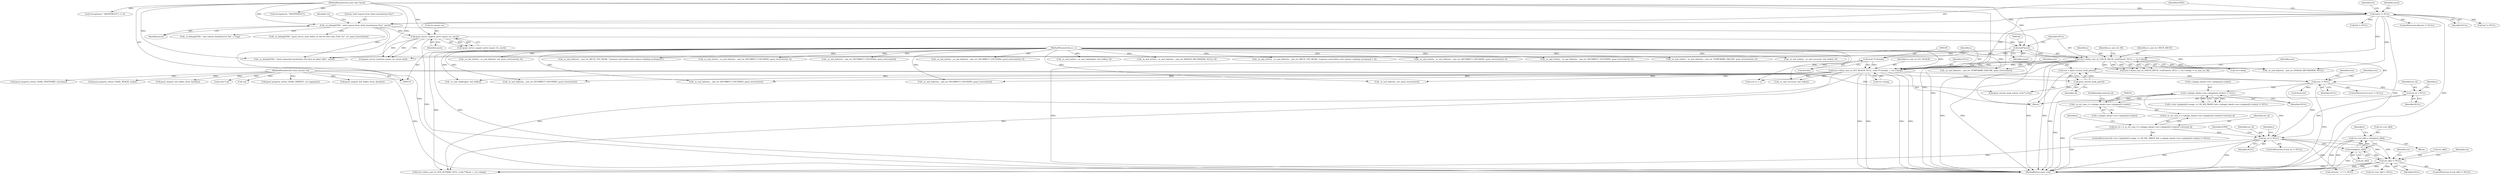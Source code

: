 digraph "0_jabberd2_8416ae54ecefa670534f27a31db71d048b9c7f16_0@array" {
"1000389" [label="(Call,ctx->ext_id[i] = strdup(ext_id[i]))"];
"1000395" [label="(Call,strdup(ext_id[i]))"];
"1000369" [label="(Call,ext_id != NULL)"];
"1000305" [label="(Call,ext_id = NULL)"];
"1000250" [label="(Call,sctx != NULL)"];
"1000245" [label="(Call,sctx = gsasl_session_hook_get(sd))"];
"1000247" [label="(Call,gsasl_session_hook_get(sd))"];
"1000122" [label="(MethodParameterIn,Gsasl_session *sd)"];
"1000234" [label="(Call,(ctx->cb)(sx_sasl_cb_GET_REALM, NULL, (void **) &realm, s, ctx->cbarg))"];
"1000181" [label="(Call,(ctx->cb)(sx_sasl_cb_CHECK_MECH, (void*)mech, NULL, s, ctx->cbarg))"];
"1000183" [label="(Call,(void*)mech)"];
"1000175" [label="(Call,gsasl_server_support_p(ctx->gsasl_ctx, mech))"];
"1000168" [label="(Call,_sx_debug(ZONE, \"auth request from client (mechanism=%s)\", mech))"];
"1000164" [label="(Call,mech != NULL)"];
"1000123" [label="(MethodParameterIn,const char *mech)"];
"1000120" [label="(MethodParameterIn,sx_t s)"];
"1000237" [label="(Call,(void **) &realm)"];
"1000349" [label="(Call,ext_id = ((_sx_ssl_conn_t) s->plugin_data[s->env->plugins[i]->index])->external_id)"];
"1000334" [label="(Call,s->plugin_data[s->env->plugins[i]->index] != NULL)"];
"1000352" [label="(Call,(_sx_ssl_conn_t) s->plugin_data[s->env->plugins[i]->index])"];
"1000383" [label="(Call,ext_id[i] != NULL)"];
"1000175" [label="(Call,gsasl_server_support_p(ctx->gsasl_ctx, mech))"];
"1000188" [label="(Call,ctx->cbarg)"];
"1000249" [label="(ControlStructure,if (sctx != NULL))"];
"1000390" [label="(Call,ctx->ext_id[i])"];
"1000349" [label="(Call,ext_id = ((_sx_ssl_conn_t) s->plugin_data[s->env->plugins[i]->index])->external_id)"];
"1000166" [label="(Identifier,NULL)"];
"1000735" [label="(Call,_sx_sasl_failure(s, _sasl_err_INCORRECT_ENCODING, gsasl_strerror(ret)))"];
"1000410" [label="(Identifier,ZONE)"];
"1000183" [label="(Call,(void*)mech)"];
"1000626" [label="(Call,_sx_nad_write(s, _sx_sasl_success(s, buf, buflen), 0))"];
"1000248" [label="(Identifier,sd)"];
"1000577" [label="(Call,buf != NULL)"];
"1000388" [label="(Block,)"];
"1000404" [label="(Identifier,ctx)"];
"1000247" [label="(Call,gsasl_session_hook_get(sd))"];
"1000797" [label="(Call,_sx_nad_write(s, _sx_sasl_failure(s, out, gsasl_strerror(ret)), 0))"];
"1000354" [label="(Call,s->plugin_data[s->env->plugins[i]->index])"];
"1000590" [label="(Call,gsasl_step(sd, buf, buflen, &out, &outlen))"];
"1000423" [label="(Call,(void *) sd)"];
"1000310" [label="(Identifier,i)"];
"1000250" [label="(Call,sctx != NULL)"];
"1000718" [label="(Call,_sx_sasl_challenge(s, buf, buflen))"];
"1000169" [label="(Identifier,ZONE)"];
"1000433" [label="(Call,(ctx->cb)(sx_sasl_cb_GEN_AUTHZID, NULL, (void **)&out, s, ctx->cbarg))"];
"1000351" [label="(Call,((_sx_ssl_conn_t) s->plugin_data[s->env->plugins[i]->index])->external_id)"];
"1000253" [label="(Call,free(sctx))"];
"1000561" [label="(Call,!sd)"];
"1000599" [label="(Call,buf != NULL)"];
"1000335" [label="(Call,s->plugin_data[s->env->plugins[i]->index])"];
"1000167" [label="(Block,)"];
"1000805" [label="(MethodReturn,static void)"];
"1000176" [label="(Call,ctx->gsasl_ctx)"];
"1000383" [label="(Call,ext_id[i] != NULL)"];
"1000305" [label="(Call,ext_id = NULL)"];
"1000182" [label="(Identifier,sx_sasl_cb_CHECK_MECH)"];
"1000532" [label="(Identifier,ret)"];
"1000370" [label="(Identifier,ext_id)"];
"1000187" [label="(Identifier,s)"];
"1000278" [label="(Call,gsasl_property_set(sd, GSASL_SERVICE, ctx->appname))"];
"1000120" [label="(MethodParameterIn,sx_t s)"];
"1000306" [label="(Identifier,ext_id)"];
"1000427" [label="(Call,strcmp(mech, \"ANONYMOUS\") == 0)"];
"1000521" [label="(Call,gsasl_step(sd, buf, buflen, &out, &outlen))"];
"1000251" [label="(Identifier,sctx)"];
"1000799" [label="(Call,_sx_sasl_failure(s, out, gsasl_strerror(ret)))"];
"1000307" [label="(Identifier,NULL)"];
"1000382" [label="(ControlStructure,if (ext_id[i] != NULL))"];
"1000389" [label="(Call,ctx->ext_id[i] = strdup(ext_id[i]))"];
"1000254" [label="(Identifier,sctx)"];
"1000242" [label="(Call,ctx->cbarg)"];
"1000409" [label="(Call,_sx_debug(ZONE, \"sasl context initialised for %d\", s->tag))"];
"1000334" [label="(Call,s->plugin_data[s->env->plugins[i]->index] != NULL)"];
"1000122" [label="(MethodParameterIn,Gsasl_session *sd)"];
"1000571" [label="(Call,_sx_sasl_failure(s, _sasl_err_MECH_TOO_WEAK, \"response send before auth request enabling mechanism\"))"];
"1000348" [label="(Identifier,NULL)"];
"1000207" [label="(Call,gsasl_server_start(ctx->gsasl_ctx, mech, &sd))"];
"1000301" [label="(Call,gsasl_property_set(sd, GSASL_HOSTNAME, hostname))"];
"1000628" [label="(Call,_sx_sasl_success(s, buf, buflen))"];
"1000733" [label="(Call,_sx_nad_write(s, _sx_sasl_failure(s, _sasl_err_INCORRECT_ENCODING, gsasl_strerror(ret)), 0))"];
"1000368" [label="(ControlStructure,if (ext_id != NULL))"];
"1000252" [label="(Identifier,NULL)"];
"1000165" [label="(Identifier,mech)"];
"1000236" [label="(Identifier,NULL)"];
"1000123" [label="(MethodParameterIn,const char *mech)"];
"1000367" [label="(FieldIdentifier,external_id)"];
"1000164" [label="(Call,mech != NULL)"];
"1000239" [label="(Call,&realm)"];
"1000235" [label="(Identifier,sx_sasl_cb_GET_REALM)"];
"1000174" [label="(Call,!gsasl_server_support_p(ctx->gsasl_ctx, mech))"];
"1000553" [label="(Call,_sx_sasl_failure(s, _sasl_err_INCORRECT_ENCODING, gsasl_strerror(ret)))"];
"1000375" [label="(Identifier,i)"];
"1000171" [label="(Identifier,mech)"];
"1000237" [label="(Call,(void **) &realm)"];
"1000369" [label="(Call,ext_id != NULL)"];
"1000219" [label="(Call,_sx_debug(ZONE, \"gsasl_server_start failed, no sasl for this conn; (%d): %s\", ret, gsasl_strerror(ret)))"];
"1000163" [label="(ControlStructure,if(mech != NULL))"];
"1000504" [label="(Call,_sx_nad_write(s, _sx_sasl_failure(s, _sasl_err_INCORRECT_ENCODING, gsasl_strerror(ret)), 0))"];
"1000401" [label="(Call,ctx->ext_id[i] = NULL)"];
"1000506" [label="(Call,_sx_sasl_failure(s, _sasl_err_INCORRECT_ENCODING, gsasl_strerror(ret)))"];
"1000387" [label="(Identifier,NULL)"];
"1000392" [label="(Identifier,ctx)"];
"1000256" [label="(Identifier,sctx)"];
"1000384" [label="(Call,ext_id[i])"];
"1000177" [label="(Identifier,ctx)"];
"1000241" [label="(Identifier,s)"];
"1000673" [label="(Call,_sx_sasl_failure(s, _sasl_err_INCORRECT_ENCODING, gsasl_strerror(ret)))"];
"1000321" [label="(ControlStructure,if(s->env->plugins[i]->magic == SX_SSL_MAGIC && s->plugin_data[s->env->plugins[i]->index] != NULL))"];
"1000322" [label="(Call,s->env->plugins[i]->magic == SX_SSL_MAGIC && s->plugin_data[s->env->plugins[i]->index] != NULL)"];
"1000234" [label="(Call,(ctx->cb)(sx_sasl_cb_GET_REALM, NULL, (void **) &realm, s, ctx->cbarg))"];
"1000284" [label="(Call,gsasl_property_set(sd, GSASL_REALM, realm))"];
"1000191" [label="(Identifier,sx_sasl_ret_OK)"];
"1000168" [label="(Call,_sx_debug(ZONE, \"auth request from client (mechanism=%s)\", mech))"];
"1000193" [label="(Call,_sx_debug(ZONE, \"client requested mechanism (%s) that we didn't offer\", mech))"];
"1000185" [label="(Identifier,mech)"];
"1000179" [label="(Identifier,mech)"];
"1000716" [label="(Call,_sx_nad_write(s, _sx_sasl_challenge(s, buf, buflen), 0))"];
"1000263" [label="(Call,sctx->s = s)"];
"1000381" [label="(Identifier,i)"];
"1000245" [label="(Call,sctx = gsasl_session_hook_get(sd))"];
"1000197" [label="(Call,_sx_nad_write(s, _sx_sasl_failure(s, _sasl_err_INVALID_MECHANISM, NULL), 0))"];
"1000180" [label="(Call,(ctx->cb)(sx_sasl_cb_CHECK_MECH, (void*)mech, NULL, s, ctx->cbarg) != sx_sasl_ret_OK)"];
"1000396" [label="(Call,ext_id[i])"];
"1000170" [label="(Literal,\"auth request from client (mechanism=%s)\")"];
"1000428" [label="(Call,strcmp(mech, \"ANONYMOUS\"))"];
"1000455" [label="(Call,strstr(in, \"<\") != NULL)"];
"1000181" [label="(Call,(ctx->cb)(sx_sasl_cb_CHECK_MECH, (void*)mech, NULL, s, ctx->cbarg))"];
"1000569" [label="(Call,_sx_nad_write(s, _sx_sasl_failure(s, _sasl_err_MECH_TOO_WEAK, \"response send before auth request enabling mechanism\"), 0))"];
"1000273" [label="(Call,gsasl_session_hook_set(sd, (void *) sctx))"];
"1000371" [label="(Identifier,NULL)"];
"1000186" [label="(Identifier,NULL)"];
"1000350" [label="(Identifier,ext_id)"];
"1000199" [label="(Call,_sx_sasl_failure(s, _sasl_err_INVALID_MECHANISM, NULL))"];
"1000395" [label="(Call,strdup(ext_id[i]))"];
"1000671" [label="(Call,_sx_nad_write(s, _sx_sasl_failure(s, _sasl_err_INCORRECT_ENCODING, gsasl_strerror(ret)), 0))"];
"1000551" [label="(Call,_sx_nad_write(s, _sx_sasl_failure(s, _sasl_err_INCORRECT_ENCODING, gsasl_strerror(ret)), 0))"];
"1000227" [label="(Call,_sx_sasl_failure(s, _sasl_err_TEMPORARY_FAILURE, gsasl_strerror(ret)))"];
"1000352" [label="(Call,(_sx_ssl_conn_t) s->plugin_data[s->env->plugins[i]->index])"];
"1000225" [label="(Call,_sx_nad_write(s, _sx_sasl_failure(s, _sasl_err_TEMPORARY_FAILURE, gsasl_strerror(ret)), 0))"];
"1000320" [label="(Identifier,i)"];
"1000246" [label="(Identifier,sctx)"];
"1000389" -> "1000388"  [label="AST: "];
"1000389" -> "1000395"  [label="CFG: "];
"1000390" -> "1000389"  [label="AST: "];
"1000395" -> "1000389"  [label="AST: "];
"1000381" -> "1000389"  [label="CFG: "];
"1000389" -> "1000805"  [label="DDG: "];
"1000389" -> "1000805"  [label="DDG: "];
"1000395" -> "1000389"  [label="DDG: "];
"1000395" -> "1000396"  [label="CFG: "];
"1000396" -> "1000395"  [label="AST: "];
"1000395" -> "1000805"  [label="DDG: "];
"1000395" -> "1000383"  [label="DDG: "];
"1000369" -> "1000395"  [label="DDG: "];
"1000383" -> "1000395"  [label="DDG: "];
"1000369" -> "1000368"  [label="AST: "];
"1000369" -> "1000371"  [label="CFG: "];
"1000370" -> "1000369"  [label="AST: "];
"1000371" -> "1000369"  [label="AST: "];
"1000375" -> "1000369"  [label="CFG: "];
"1000410" -> "1000369"  [label="CFG: "];
"1000369" -> "1000805"  [label="DDG: "];
"1000369" -> "1000805"  [label="DDG: "];
"1000305" -> "1000369"  [label="DDG: "];
"1000349" -> "1000369"  [label="DDG: "];
"1000334" -> "1000369"  [label="DDG: "];
"1000250" -> "1000369"  [label="DDG: "];
"1000369" -> "1000383"  [label="DDG: "];
"1000369" -> "1000383"  [label="DDG: "];
"1000369" -> "1000433"  [label="DDG: "];
"1000369" -> "1000455"  [label="DDG: "];
"1000305" -> "1000167"  [label="AST: "];
"1000305" -> "1000307"  [label="CFG: "];
"1000306" -> "1000305"  [label="AST: "];
"1000307" -> "1000305"  [label="AST: "];
"1000310" -> "1000305"  [label="CFG: "];
"1000250" -> "1000305"  [label="DDG: "];
"1000250" -> "1000249"  [label="AST: "];
"1000250" -> "1000252"  [label="CFG: "];
"1000251" -> "1000250"  [label="AST: "];
"1000252" -> "1000250"  [label="AST: "];
"1000254" -> "1000250"  [label="CFG: "];
"1000256" -> "1000250"  [label="CFG: "];
"1000250" -> "1000805"  [label="DDG: "];
"1000245" -> "1000250"  [label="DDG: "];
"1000234" -> "1000250"  [label="DDG: "];
"1000250" -> "1000253"  [label="DDG: "];
"1000250" -> "1000334"  [label="DDG: "];
"1000245" -> "1000167"  [label="AST: "];
"1000245" -> "1000247"  [label="CFG: "];
"1000246" -> "1000245"  [label="AST: "];
"1000247" -> "1000245"  [label="AST: "];
"1000251" -> "1000245"  [label="CFG: "];
"1000245" -> "1000805"  [label="DDG: "];
"1000247" -> "1000245"  [label="DDG: "];
"1000247" -> "1000248"  [label="CFG: "];
"1000248" -> "1000247"  [label="AST: "];
"1000122" -> "1000247"  [label="DDG: "];
"1000247" -> "1000273"  [label="DDG: "];
"1000122" -> "1000119"  [label="AST: "];
"1000122" -> "1000805"  [label="DDG: "];
"1000122" -> "1000273"  [label="DDG: "];
"1000122" -> "1000278"  [label="DDG: "];
"1000122" -> "1000284"  [label="DDG: "];
"1000122" -> "1000301"  [label="DDG: "];
"1000122" -> "1000423"  [label="DDG: "];
"1000122" -> "1000521"  [label="DDG: "];
"1000122" -> "1000561"  [label="DDG: "];
"1000122" -> "1000590"  [label="DDG: "];
"1000234" -> "1000167"  [label="AST: "];
"1000234" -> "1000242"  [label="CFG: "];
"1000235" -> "1000234"  [label="AST: "];
"1000236" -> "1000234"  [label="AST: "];
"1000237" -> "1000234"  [label="AST: "];
"1000241" -> "1000234"  [label="AST: "];
"1000242" -> "1000234"  [label="AST: "];
"1000246" -> "1000234"  [label="CFG: "];
"1000234" -> "1000805"  [label="DDG: "];
"1000234" -> "1000805"  [label="DDG: "];
"1000234" -> "1000805"  [label="DDG: "];
"1000234" -> "1000805"  [label="DDG: "];
"1000181" -> "1000234"  [label="DDG: "];
"1000181" -> "1000234"  [label="DDG: "];
"1000181" -> "1000234"  [label="DDG: "];
"1000164" -> "1000234"  [label="DDG: "];
"1000237" -> "1000234"  [label="DDG: "];
"1000120" -> "1000234"  [label="DDG: "];
"1000234" -> "1000263"  [label="DDG: "];
"1000234" -> "1000433"  [label="DDG: "];
"1000234" -> "1000433"  [label="DDG: "];
"1000234" -> "1000506"  [label="DDG: "];
"1000234" -> "1000628"  [label="DDG: "];
"1000234" -> "1000673"  [label="DDG: "];
"1000234" -> "1000718"  [label="DDG: "];
"1000234" -> "1000735"  [label="DDG: "];
"1000234" -> "1000799"  [label="DDG: "];
"1000181" -> "1000180"  [label="AST: "];
"1000181" -> "1000188"  [label="CFG: "];
"1000182" -> "1000181"  [label="AST: "];
"1000183" -> "1000181"  [label="AST: "];
"1000186" -> "1000181"  [label="AST: "];
"1000187" -> "1000181"  [label="AST: "];
"1000188" -> "1000181"  [label="AST: "];
"1000191" -> "1000181"  [label="CFG: "];
"1000181" -> "1000805"  [label="DDG: "];
"1000181" -> "1000805"  [label="DDG: "];
"1000181" -> "1000805"  [label="DDG: "];
"1000181" -> "1000805"  [label="DDG: "];
"1000181" -> "1000180"  [label="DDG: "];
"1000181" -> "1000180"  [label="DDG: "];
"1000181" -> "1000180"  [label="DDG: "];
"1000181" -> "1000180"  [label="DDG: "];
"1000181" -> "1000180"  [label="DDG: "];
"1000183" -> "1000181"  [label="DDG: "];
"1000164" -> "1000181"  [label="DDG: "];
"1000120" -> "1000181"  [label="DDG: "];
"1000181" -> "1000199"  [label="DDG: "];
"1000181" -> "1000199"  [label="DDG: "];
"1000181" -> "1000227"  [label="DDG: "];
"1000183" -> "1000185"  [label="CFG: "];
"1000184" -> "1000183"  [label="AST: "];
"1000185" -> "1000183"  [label="AST: "];
"1000186" -> "1000183"  [label="CFG: "];
"1000175" -> "1000183"  [label="DDG: "];
"1000123" -> "1000183"  [label="DDG: "];
"1000183" -> "1000193"  [label="DDG: "];
"1000183" -> "1000207"  [label="DDG: "];
"1000175" -> "1000174"  [label="AST: "];
"1000175" -> "1000179"  [label="CFG: "];
"1000176" -> "1000175"  [label="AST: "];
"1000179" -> "1000175"  [label="AST: "];
"1000174" -> "1000175"  [label="CFG: "];
"1000175" -> "1000805"  [label="DDG: "];
"1000175" -> "1000174"  [label="DDG: "];
"1000175" -> "1000174"  [label="DDG: "];
"1000168" -> "1000175"  [label="DDG: "];
"1000123" -> "1000175"  [label="DDG: "];
"1000175" -> "1000193"  [label="DDG: "];
"1000175" -> "1000207"  [label="DDG: "];
"1000175" -> "1000207"  [label="DDG: "];
"1000168" -> "1000167"  [label="AST: "];
"1000168" -> "1000171"  [label="CFG: "];
"1000169" -> "1000168"  [label="AST: "];
"1000170" -> "1000168"  [label="AST: "];
"1000171" -> "1000168"  [label="AST: "];
"1000177" -> "1000168"  [label="CFG: "];
"1000168" -> "1000805"  [label="DDG: "];
"1000164" -> "1000168"  [label="DDG: "];
"1000123" -> "1000168"  [label="DDG: "];
"1000168" -> "1000193"  [label="DDG: "];
"1000168" -> "1000219"  [label="DDG: "];
"1000168" -> "1000409"  [label="DDG: "];
"1000164" -> "1000163"  [label="AST: "];
"1000164" -> "1000166"  [label="CFG: "];
"1000165" -> "1000164"  [label="AST: "];
"1000166" -> "1000164"  [label="AST: "];
"1000169" -> "1000164"  [label="CFG: "];
"1000532" -> "1000164"  [label="CFG: "];
"1000164" -> "1000805"  [label="DDG: "];
"1000164" -> "1000805"  [label="DDG: "];
"1000164" -> "1000805"  [label="DDG: "];
"1000123" -> "1000164"  [label="DDG: "];
"1000164" -> "1000199"  [label="DDG: "];
"1000164" -> "1000577"  [label="DDG: "];
"1000164" -> "1000599"  [label="DDG: "];
"1000123" -> "1000119"  [label="AST: "];
"1000123" -> "1000805"  [label="DDG: "];
"1000123" -> "1000193"  [label="DDG: "];
"1000123" -> "1000207"  [label="DDG: "];
"1000123" -> "1000427"  [label="DDG: "];
"1000123" -> "1000428"  [label="DDG: "];
"1000120" -> "1000119"  [label="AST: "];
"1000120" -> "1000805"  [label="DDG: "];
"1000120" -> "1000197"  [label="DDG: "];
"1000120" -> "1000199"  [label="DDG: "];
"1000120" -> "1000225"  [label="DDG: "];
"1000120" -> "1000227"  [label="DDG: "];
"1000120" -> "1000263"  [label="DDG: "];
"1000120" -> "1000433"  [label="DDG: "];
"1000120" -> "1000504"  [label="DDG: "];
"1000120" -> "1000506"  [label="DDG: "];
"1000120" -> "1000551"  [label="DDG: "];
"1000120" -> "1000553"  [label="DDG: "];
"1000120" -> "1000569"  [label="DDG: "];
"1000120" -> "1000571"  [label="DDG: "];
"1000120" -> "1000626"  [label="DDG: "];
"1000120" -> "1000628"  [label="DDG: "];
"1000120" -> "1000671"  [label="DDG: "];
"1000120" -> "1000673"  [label="DDG: "];
"1000120" -> "1000716"  [label="DDG: "];
"1000120" -> "1000718"  [label="DDG: "];
"1000120" -> "1000733"  [label="DDG: "];
"1000120" -> "1000735"  [label="DDG: "];
"1000120" -> "1000797"  [label="DDG: "];
"1000120" -> "1000799"  [label="DDG: "];
"1000237" -> "1000239"  [label="CFG: "];
"1000238" -> "1000237"  [label="AST: "];
"1000239" -> "1000237"  [label="AST: "];
"1000241" -> "1000237"  [label="CFG: "];
"1000237" -> "1000805"  [label="DDG: "];
"1000349" -> "1000321"  [label="AST: "];
"1000349" -> "1000351"  [label="CFG: "];
"1000350" -> "1000349"  [label="AST: "];
"1000351" -> "1000349"  [label="AST: "];
"1000320" -> "1000349"  [label="CFG: "];
"1000349" -> "1000805"  [label="DDG: "];
"1000334" -> "1000322"  [label="AST: "];
"1000334" -> "1000348"  [label="CFG: "];
"1000335" -> "1000334"  [label="AST: "];
"1000348" -> "1000334"  [label="AST: "];
"1000322" -> "1000334"  [label="CFG: "];
"1000334" -> "1000805"  [label="DDG: "];
"1000334" -> "1000322"  [label="DDG: "];
"1000334" -> "1000322"  [label="DDG: "];
"1000352" -> "1000334"  [label="DDG: "];
"1000334" -> "1000352"  [label="DDG: "];
"1000352" -> "1000351"  [label="AST: "];
"1000352" -> "1000354"  [label="CFG: "];
"1000353" -> "1000352"  [label="AST: "];
"1000354" -> "1000352"  [label="AST: "];
"1000367" -> "1000352"  [label="CFG: "];
"1000352" -> "1000805"  [label="DDG: "];
"1000383" -> "1000382"  [label="AST: "];
"1000383" -> "1000387"  [label="CFG: "];
"1000384" -> "1000383"  [label="AST: "];
"1000387" -> "1000383"  [label="AST: "];
"1000392" -> "1000383"  [label="CFG: "];
"1000404" -> "1000383"  [label="CFG: "];
"1000383" -> "1000805"  [label="DDG: "];
"1000383" -> "1000805"  [label="DDG: "];
"1000383" -> "1000401"  [label="DDG: "];
"1000383" -> "1000433"  [label="DDG: "];
"1000383" -> "1000455"  [label="DDG: "];
}

